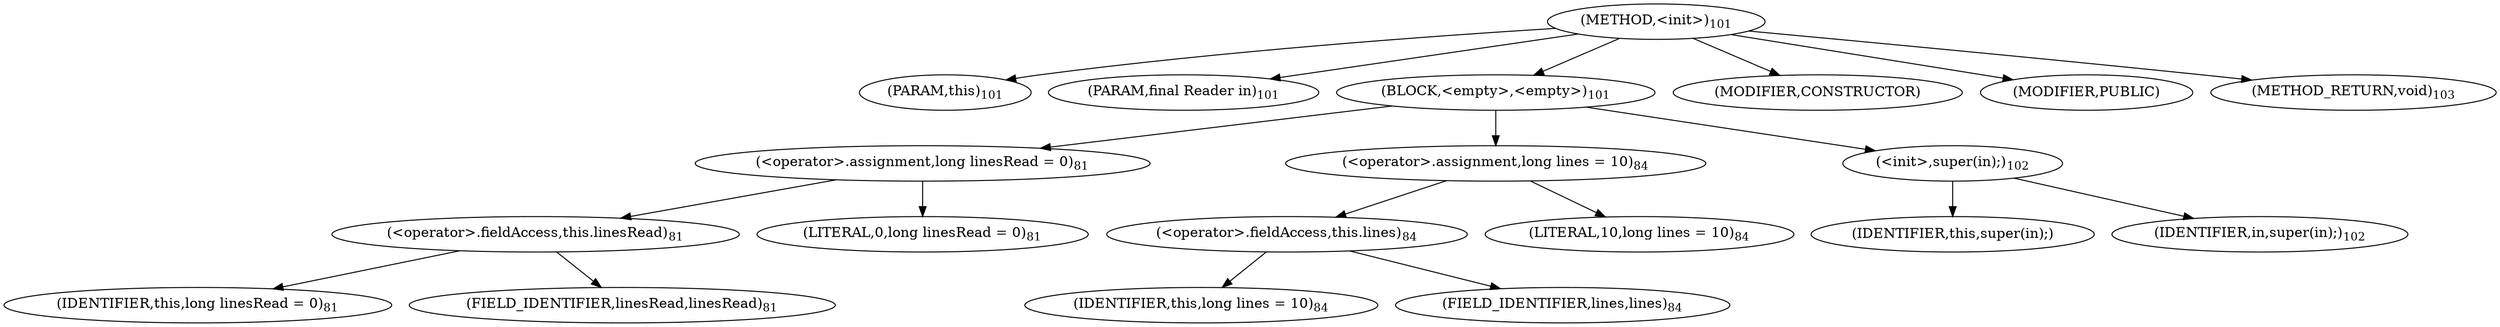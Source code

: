 digraph "&lt;init&gt;" {  
"49" [label = <(METHOD,&lt;init&gt;)<SUB>101</SUB>> ]
"6" [label = <(PARAM,this)<SUB>101</SUB>> ]
"50" [label = <(PARAM,final Reader in)<SUB>101</SUB>> ]
"51" [label = <(BLOCK,&lt;empty&gt;,&lt;empty&gt;)<SUB>101</SUB>> ]
"52" [label = <(&lt;operator&gt;.assignment,long linesRead = 0)<SUB>81</SUB>> ]
"53" [label = <(&lt;operator&gt;.fieldAccess,this.linesRead)<SUB>81</SUB>> ]
"54" [label = <(IDENTIFIER,this,long linesRead = 0)<SUB>81</SUB>> ]
"55" [label = <(FIELD_IDENTIFIER,linesRead,linesRead)<SUB>81</SUB>> ]
"56" [label = <(LITERAL,0,long linesRead = 0)<SUB>81</SUB>> ]
"57" [label = <(&lt;operator&gt;.assignment,long lines = 10)<SUB>84</SUB>> ]
"58" [label = <(&lt;operator&gt;.fieldAccess,this.lines)<SUB>84</SUB>> ]
"59" [label = <(IDENTIFIER,this,long lines = 10)<SUB>84</SUB>> ]
"60" [label = <(FIELD_IDENTIFIER,lines,lines)<SUB>84</SUB>> ]
"61" [label = <(LITERAL,10,long lines = 10)<SUB>84</SUB>> ]
"62" [label = <(&lt;init&gt;,super(in);)<SUB>102</SUB>> ]
"5" [label = <(IDENTIFIER,this,super(in);)> ]
"63" [label = <(IDENTIFIER,in,super(in);)<SUB>102</SUB>> ]
"64" [label = <(MODIFIER,CONSTRUCTOR)> ]
"65" [label = <(MODIFIER,PUBLIC)> ]
"66" [label = <(METHOD_RETURN,void)<SUB>103</SUB>> ]
  "49" -> "6" 
  "49" -> "50" 
  "49" -> "51" 
  "49" -> "64" 
  "49" -> "65" 
  "49" -> "66" 
  "51" -> "52" 
  "51" -> "57" 
  "51" -> "62" 
  "52" -> "53" 
  "52" -> "56" 
  "53" -> "54" 
  "53" -> "55" 
  "57" -> "58" 
  "57" -> "61" 
  "58" -> "59" 
  "58" -> "60" 
  "62" -> "5" 
  "62" -> "63" 
}

